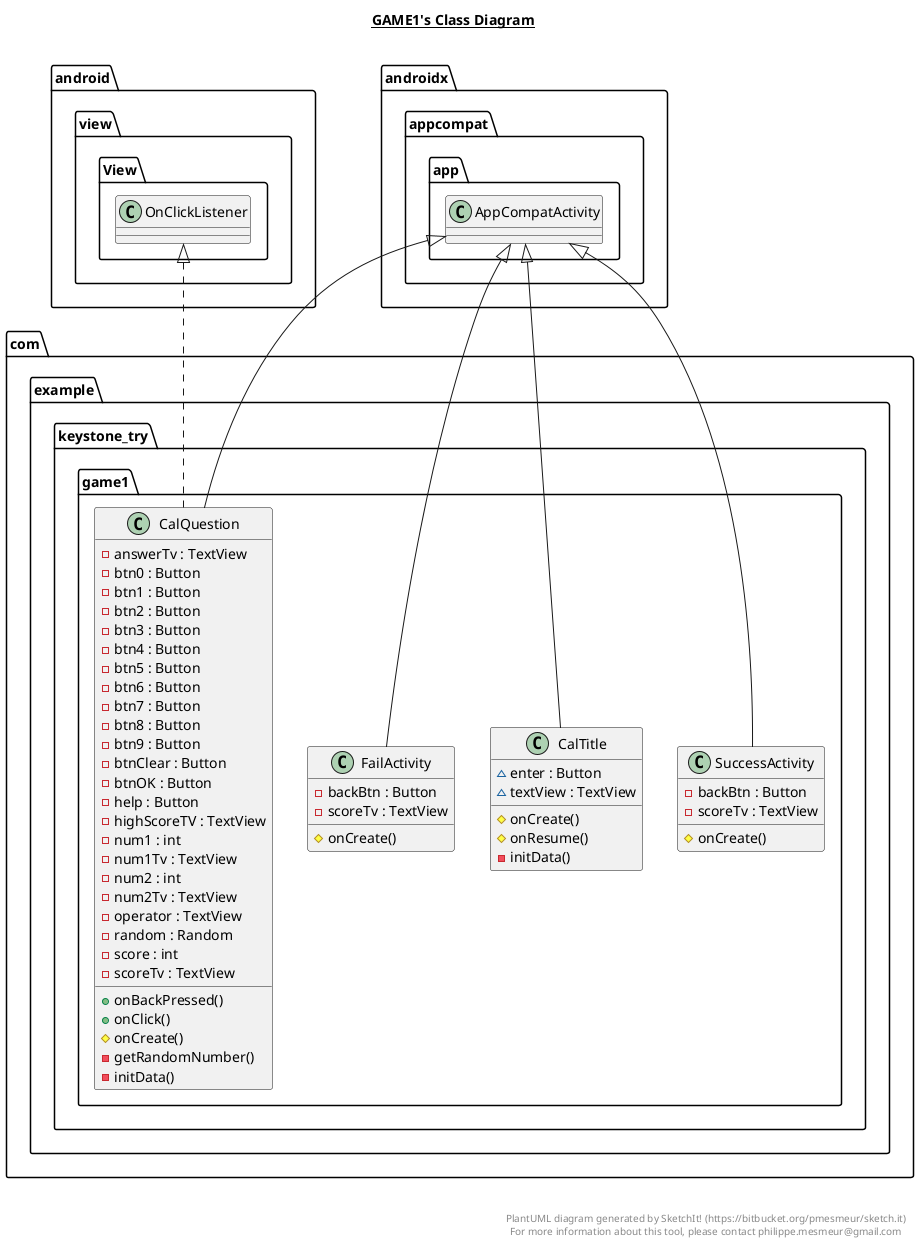 @startuml

title __GAME1's Class Diagram__\n

  namespace com.example.keystone_try {
    namespace game1 {
      class com.example.keystone_try.game1.CalQuestion {
          - answerTv : TextView
          - btn0 : Button
          - btn1 : Button
          - btn2 : Button
          - btn3 : Button
          - btn4 : Button
          - btn5 : Button
          - btn6 : Button
          - btn7 : Button
          - btn8 : Button
          - btn9 : Button
          - btnClear : Button
          - btnOK : Button
          - help : Button
          - highScoreTV : TextView
          - num1 : int
          - num1Tv : TextView
          - num2 : int
          - num2Tv : TextView
          - operator : TextView
          - random : Random
          - score : int
          - scoreTv : TextView
          + onBackPressed()
          + onClick()
          # onCreate()
          - getRandomNumber()
          - initData()
      }
    }
  }
  

  namespace com.example.keystone_try {
    namespace game1 {
      class com.example.keystone_try.game1.CalTitle {
          ~ enter : Button
          ~ textView : TextView
          # onCreate()
          # onResume()
          - initData()
      }
    }
  }
  

  namespace com.example.keystone_try {
    namespace game1 {
      class com.example.keystone_try.game1.FailActivity {
          - backBtn : Button
          - scoreTv : TextView
          # onCreate()
      }
    }
  }
  

  namespace com.example.keystone_try {
    namespace game1 {
      class com.example.keystone_try.game1.SuccessActivity {
          - backBtn : Button
          - scoreTv : TextView
          # onCreate()
      }
    }
  }
  

  com.example.keystone_try.game1.CalQuestion .up.|> android.view.View.OnClickListener
  com.example.keystone_try.game1.CalQuestion -up-|> androidx.appcompat.app.AppCompatActivity
  com.example.keystone_try.game1.CalTitle -up-|> androidx.appcompat.app.AppCompatActivity
  com.example.keystone_try.game1.FailActivity -up-|> androidx.appcompat.app.AppCompatActivity
  com.example.keystone_try.game1.SuccessActivity -up-|> androidx.appcompat.app.AppCompatActivity


right footer


PlantUML diagram generated by SketchIt! (https://bitbucket.org/pmesmeur/sketch.it)
For more information about this tool, please contact philippe.mesmeur@gmail.com
endfooter

@enduml
